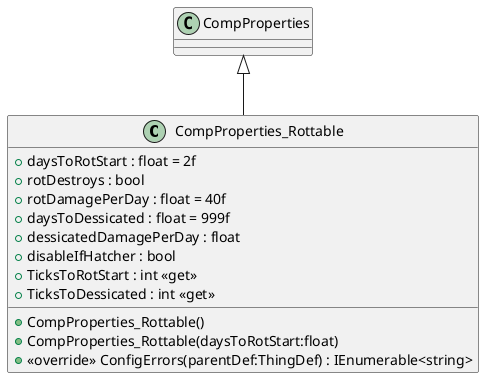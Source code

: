 @startuml
class CompProperties_Rottable {
    + daysToRotStart : float = 2f
    + rotDestroys : bool
    + rotDamagePerDay : float = 40f
    + daysToDessicated : float = 999f
    + dessicatedDamagePerDay : float
    + disableIfHatcher : bool
    + TicksToRotStart : int <<get>>
    + TicksToDessicated : int <<get>>
    + CompProperties_Rottable()
    + CompProperties_Rottable(daysToRotStart:float)
    + <<override>> ConfigErrors(parentDef:ThingDef) : IEnumerable<string>
}
CompProperties <|-- CompProperties_Rottable
@enduml
